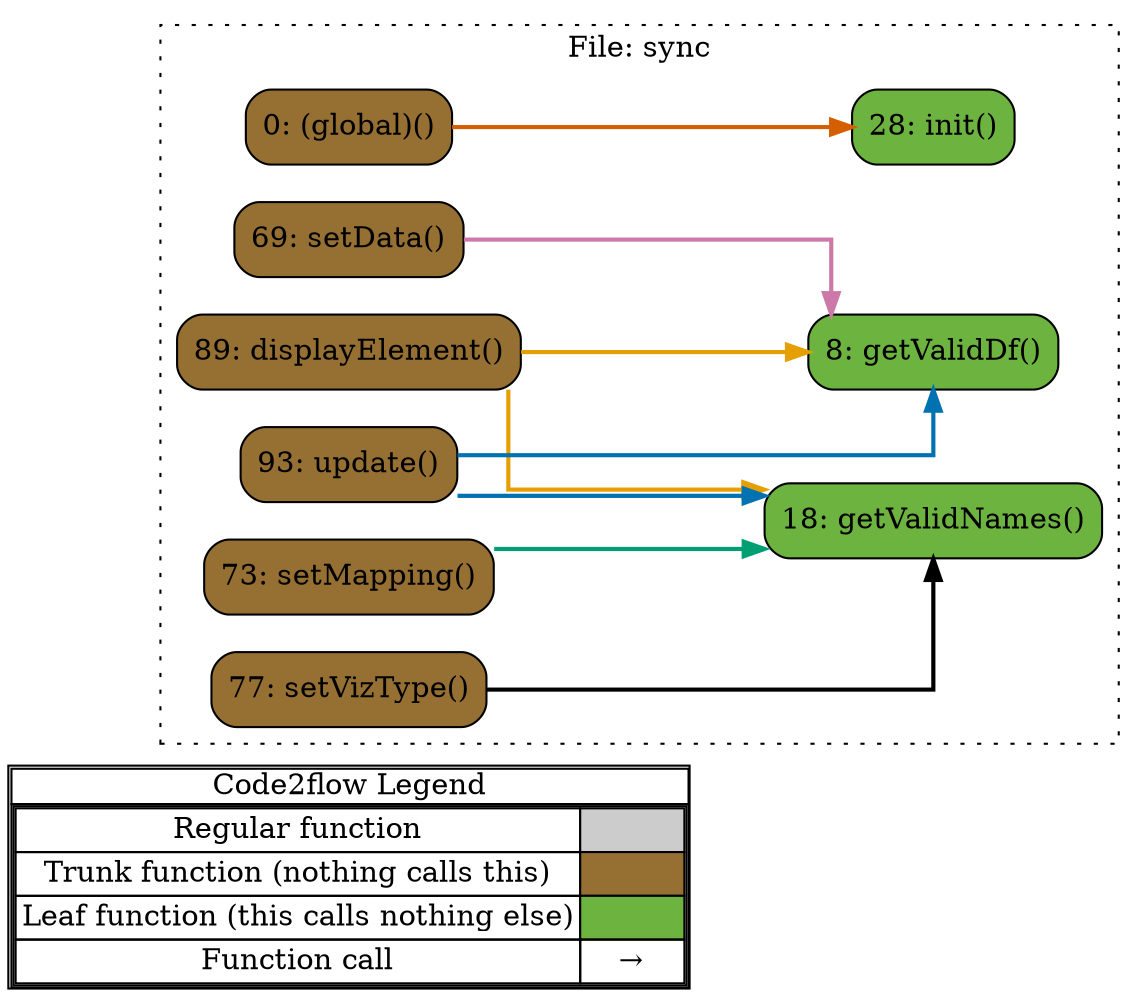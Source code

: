 digraph G {
concentrate=true;
splines="ortho";
rankdir="LR";
subgraph legend{
    rank = min;
    label = "legend";
    Legend [shape=none, margin=0, label = <
        <table cellspacing="0" cellpadding="0" border="1"><tr><td>Code2flow Legend</td></tr><tr><td>
        <table cellspacing="0">
        <tr><td>Regular function</td><td width="50px" bgcolor='#cccccc'></td></tr>
        <tr><td>Trunk function (nothing calls this)</td><td bgcolor='#966F33'></td></tr>
        <tr><td>Leaf function (this calls nothing else)</td><td bgcolor='#6db33f'></td></tr>
        <tr><td>Function call</td><td><font color='black'>&#8594;</font></td></tr>
        </table></td></tr></table>
        >];
}node_1853cb36 [label="0: (global)()" name="sync::(global)" shape="rect" style="rounded,filled" fillcolor="#966F33" ];
node_a79c8b19 [label="89: displayElement()" name="sync::displayElement" shape="rect" style="rounded,filled" fillcolor="#966F33" ];
node_6650249b [label="8: getValidDf()" name="sync::getValidDf" shape="rect" style="rounded,filled" fillcolor="#6db33f" ];
node_3df9bd3c [label="18: getValidNames()" name="sync::getValidNames" shape="rect" style="rounded,filled" fillcolor="#6db33f" ];
node_87946f9f [label="28: init()" name="sync::init" shape="rect" style="rounded,filled" fillcolor="#6db33f" ];
node_2a6c8647 [label="69: setData()" name="sync::setData" shape="rect" style="rounded,filled" fillcolor="#966F33" ];
node_34a54f4b [label="73: setMapping()" name="sync::setMapping" shape="rect" style="rounded,filled" fillcolor="#966F33" ];
node_3705ed40 [label="77: setVizType()" name="sync::setVizType" shape="rect" style="rounded,filled" fillcolor="#966F33" ];
node_a037cd1d [label="93: update()" name="sync::update" shape="rect" style="rounded,filled" fillcolor="#966F33" ];
node_1853cb36 -> node_87946f9f [color="#D55E00" penwidth="2"];
node_a79c8b19 -> node_6650249b [color="#E69F00" penwidth="2"];
node_a79c8b19 -> node_3df9bd3c [color="#E69F00" penwidth="2"];
node_a79c8b19 -> node_3df9bd3c [color="#E69F00" penwidth="2"];
node_2a6c8647 -> node_6650249b [color="#CC79A7" penwidth="2"];
node_34a54f4b -> node_3df9bd3c [color="#009E73" penwidth="2"];
node_34a54f4b -> node_3df9bd3c [color="#009E73" penwidth="2"];
node_3705ed40 -> node_3df9bd3c [color="#000000" penwidth="2"];
node_3705ed40 -> node_3df9bd3c [color="#000000" penwidth="2"];
node_a037cd1d -> node_6650249b [color="#0072B2" penwidth="2"];
node_a037cd1d -> node_3df9bd3c [color="#0072B2" penwidth="2"];
node_a037cd1d -> node_3df9bd3c [color="#0072B2" penwidth="2"];
subgraph cluster_48545ef3 {
    node_6650249b node_3df9bd3c node_87946f9f node_2a6c8647 node_34a54f4b node_3705ed40 node_a79c8b19 node_a037cd1d node_1853cb36;
    label="File: sync";
    name="sync";
    style="filled";
    graph[style=dotted];
};
}
